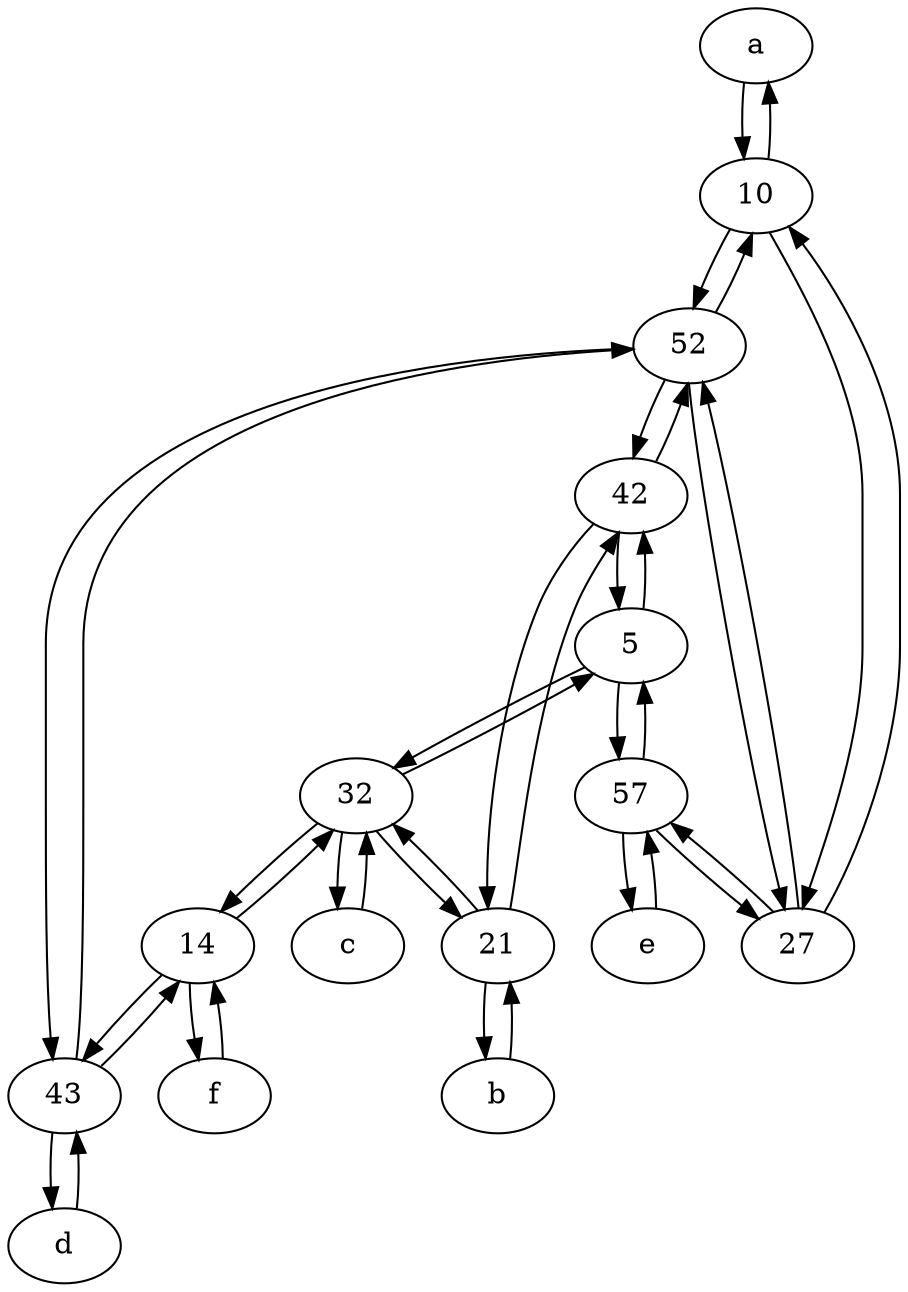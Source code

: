 digraph  {
	a [pos="40,10!"];
	b [pos="50,20!"];
	d [pos="20,30!"];
	42;
	14;
	57;
	5;
	21;
	e [pos="30,50!"];
	43;
	f [pos="15,45!"];
	10;
	27;
	c [pos="20,10!"];
	32;
	52;
	5 -> 42;
	14 -> f;
	32 -> 14;
	57 -> e;
	43 -> d;
	27 -> 52;
	10 -> a;
	32 -> 21;
	52 -> 42;
	b -> 21;
	52 -> 27;
	57 -> 27;
	52 -> 43;
	32 -> c;
	a -> 10;
	10 -> 52;
	c -> 32;
	e -> 57;
	43 -> 52;
	43 -> 14;
	10 -> 27;
	42 -> 5;
	42 -> 21;
	14 -> 32;
	5 -> 57;
	57 -> 5;
	32 -> 5;
	5 -> 32;
	27 -> 10;
	21 -> b;
	27 -> 57;
	21 -> 32;
	d -> 43;
	14 -> 43;
	21 -> 42;
	52 -> 10;
	f -> 14;
	42 -> 52;

	}